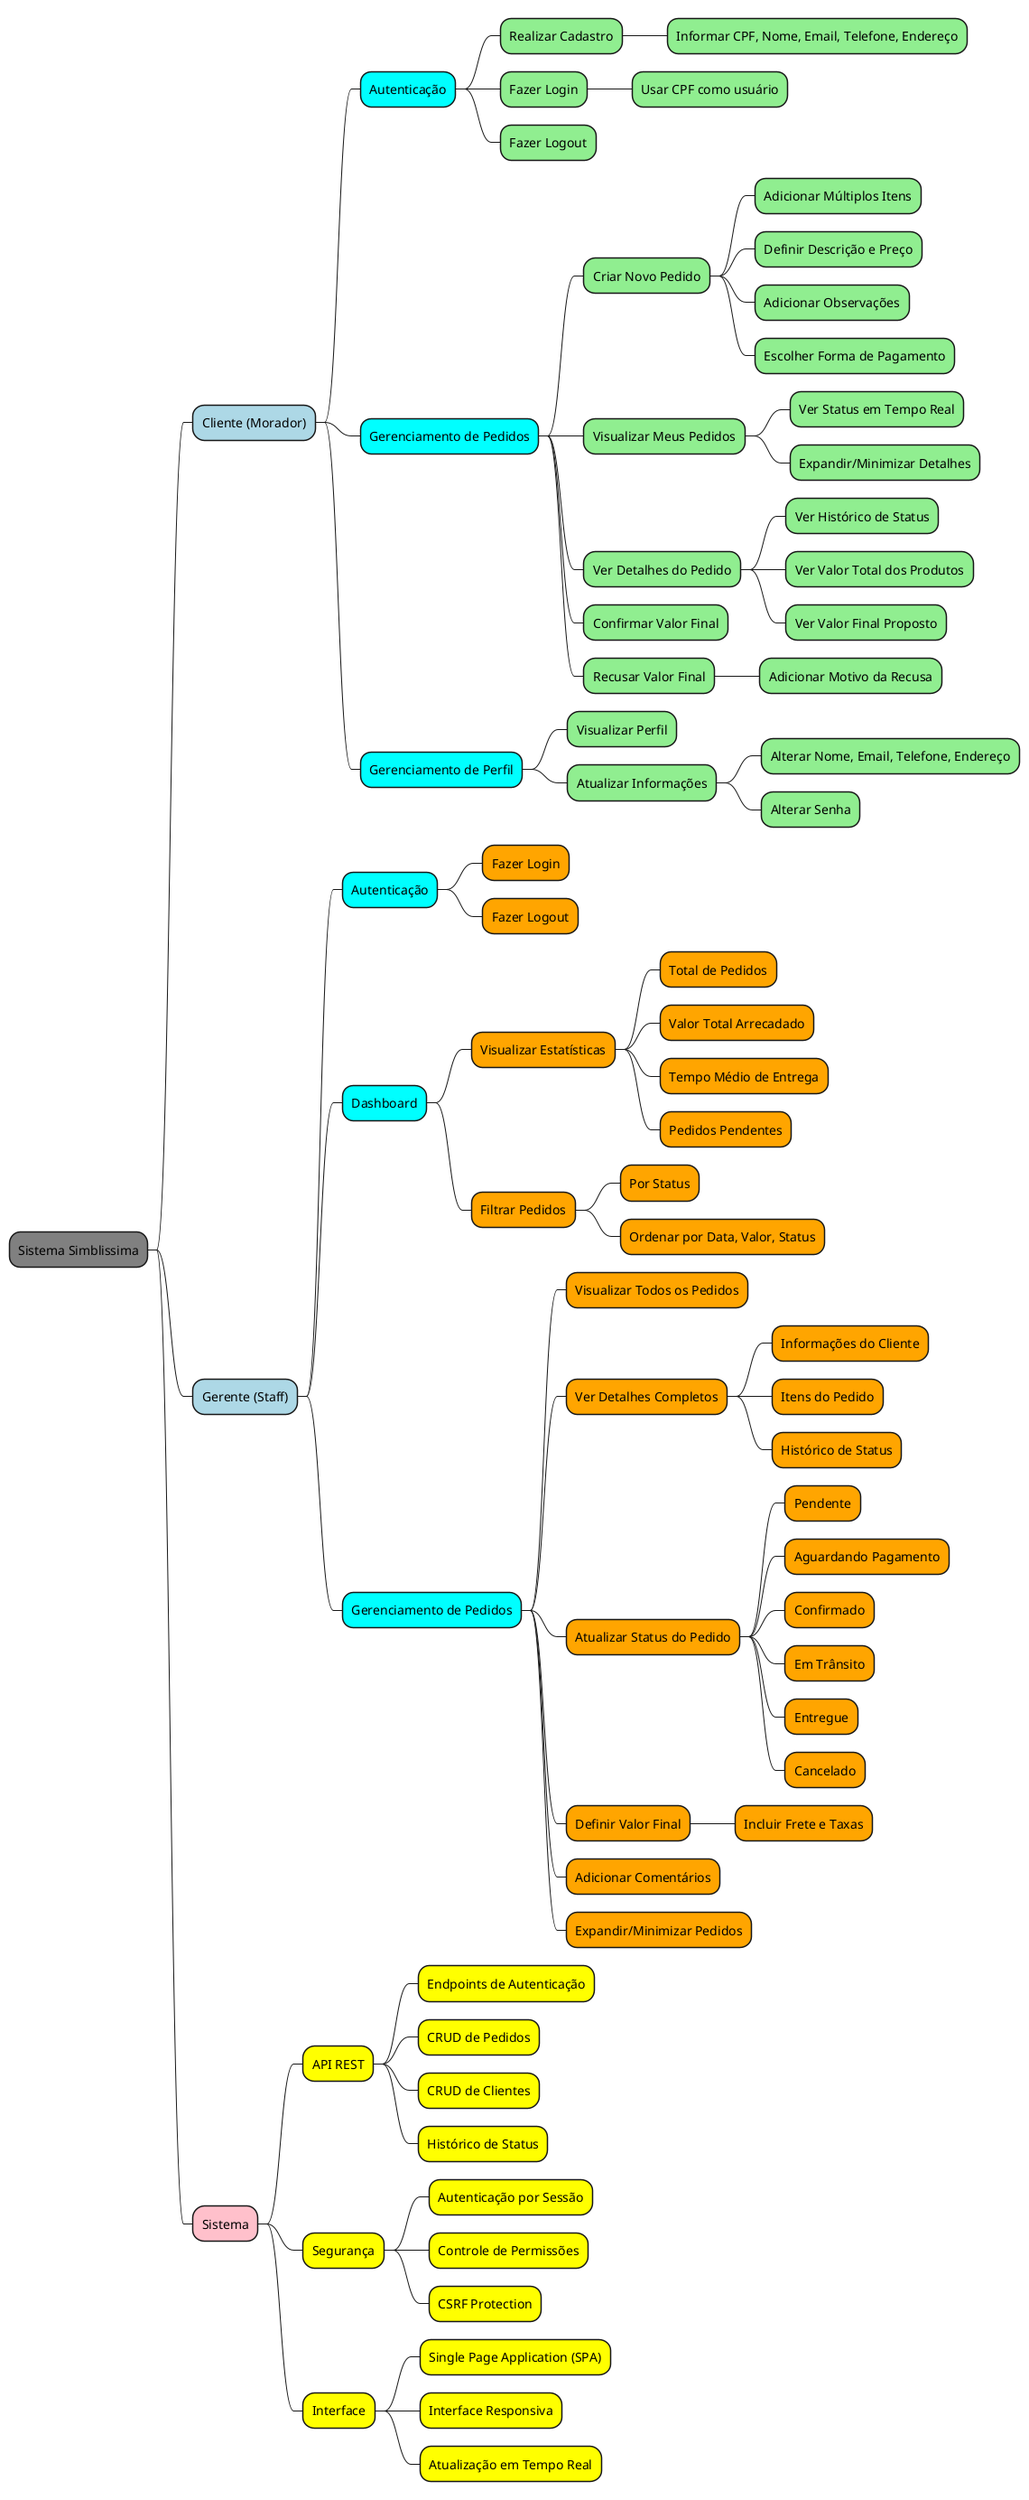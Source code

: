 @startmindmap

*[#Gray] Sistema Simblissima
**[#LightBlue] Cliente (Morador)
***[#Cyan] Autenticação
****[#LightGreen] Realizar Cadastro
*****[#LightGreen] Informar CPF, Nome, Email, Telefone, Endereço
****[#LightGreen] Fazer Login
*****[#LightGreen] Usar CPF como usuário
****[#LightGreen] Fazer Logout
***[#Cyan] Gerenciamento de Pedidos
****[#LightGreen] Criar Novo Pedido
*****[#LightGreen] Adicionar Múltiplos Itens
*****[#LightGreen] Definir Descrição e Preço
*****[#LightGreen] Adicionar Observações
*****[#LightGreen] Escolher Forma de Pagamento
****[#LightGreen] Visualizar Meus Pedidos
*****[#LightGreen] Ver Status em Tempo Real
*****[#LightGreen] Expandir/Minimizar Detalhes
****[#LightGreen] Ver Detalhes do Pedido
*****[#LightGreen] Ver Histórico de Status
*****[#LightGreen] Ver Valor Total dos Produtos
*****[#LightGreen] Ver Valor Final Proposto
****[#LightGreen] Confirmar Valor Final
****[#LightGreen] Recusar Valor Final
*****[#LightGreen] Adicionar Motivo da Recusa
***[#Cyan] Gerenciamento de Perfil
****[#LightGreen] Visualizar Perfil
****[#LightGreen] Atualizar Informações
*****[#LightGreen] Alterar Nome, Email, Telefone, Endereço
*****[#LightGreen] Alterar Senha

**[#LightBlue] Gerente (Staff)
***[#Cyan] Autenticação
****[#Orange] Fazer Login
****[#Orange] Fazer Logout
***[#Cyan] Dashboard
****[#Orange] Visualizar Estatísticas
*****[#Orange] Total de Pedidos
*****[#Orange] Valor Total Arrecadado
*****[#Orange] Tempo Médio de Entrega
*****[#Orange] Pedidos Pendentes
****[#Orange] Filtrar Pedidos
*****[#Orange] Por Status
*****[#Orange] Ordenar por Data, Valor, Status
***[#Cyan] Gerenciamento de Pedidos
****[#Orange] Visualizar Todos os Pedidos
****[#Orange] Ver Detalhes Completos
*****[#Orange] Informações do Cliente
*****[#Orange] Itens do Pedido
*****[#Orange] Histórico de Status
****[#Orange] Atualizar Status do Pedido
*****[#Orange] Pendente
*****[#Orange] Aguardando Pagamento
*****[#Orange] Confirmado
*****[#Orange] Em Trânsito
*****[#Orange] Entregue
*****[#Orange] Cancelado
****[#Orange] Definir Valor Final
*****[#Orange] Incluir Frete e Taxas
****[#Orange] Adicionar Comentários
****[#Orange] Expandir/Minimizar Pedidos

**[#Pink] Sistema
***[#Yellow] API REST
****[#Yellow] Endpoints de Autenticação
****[#Yellow] CRUD de Pedidos
****[#Yellow] CRUD de Clientes
****[#Yellow] Histórico de Status
***[#Yellow] Segurança
****[#Yellow] Autenticação por Sessão
****[#Yellow] Controle de Permissões
****[#Yellow] CSRF Protection
***[#Yellow] Interface
****[#Yellow] Single Page Application (SPA)
****[#Yellow] Interface Responsiva
****[#Yellow] Atualização em Tempo Real

@endmindmap